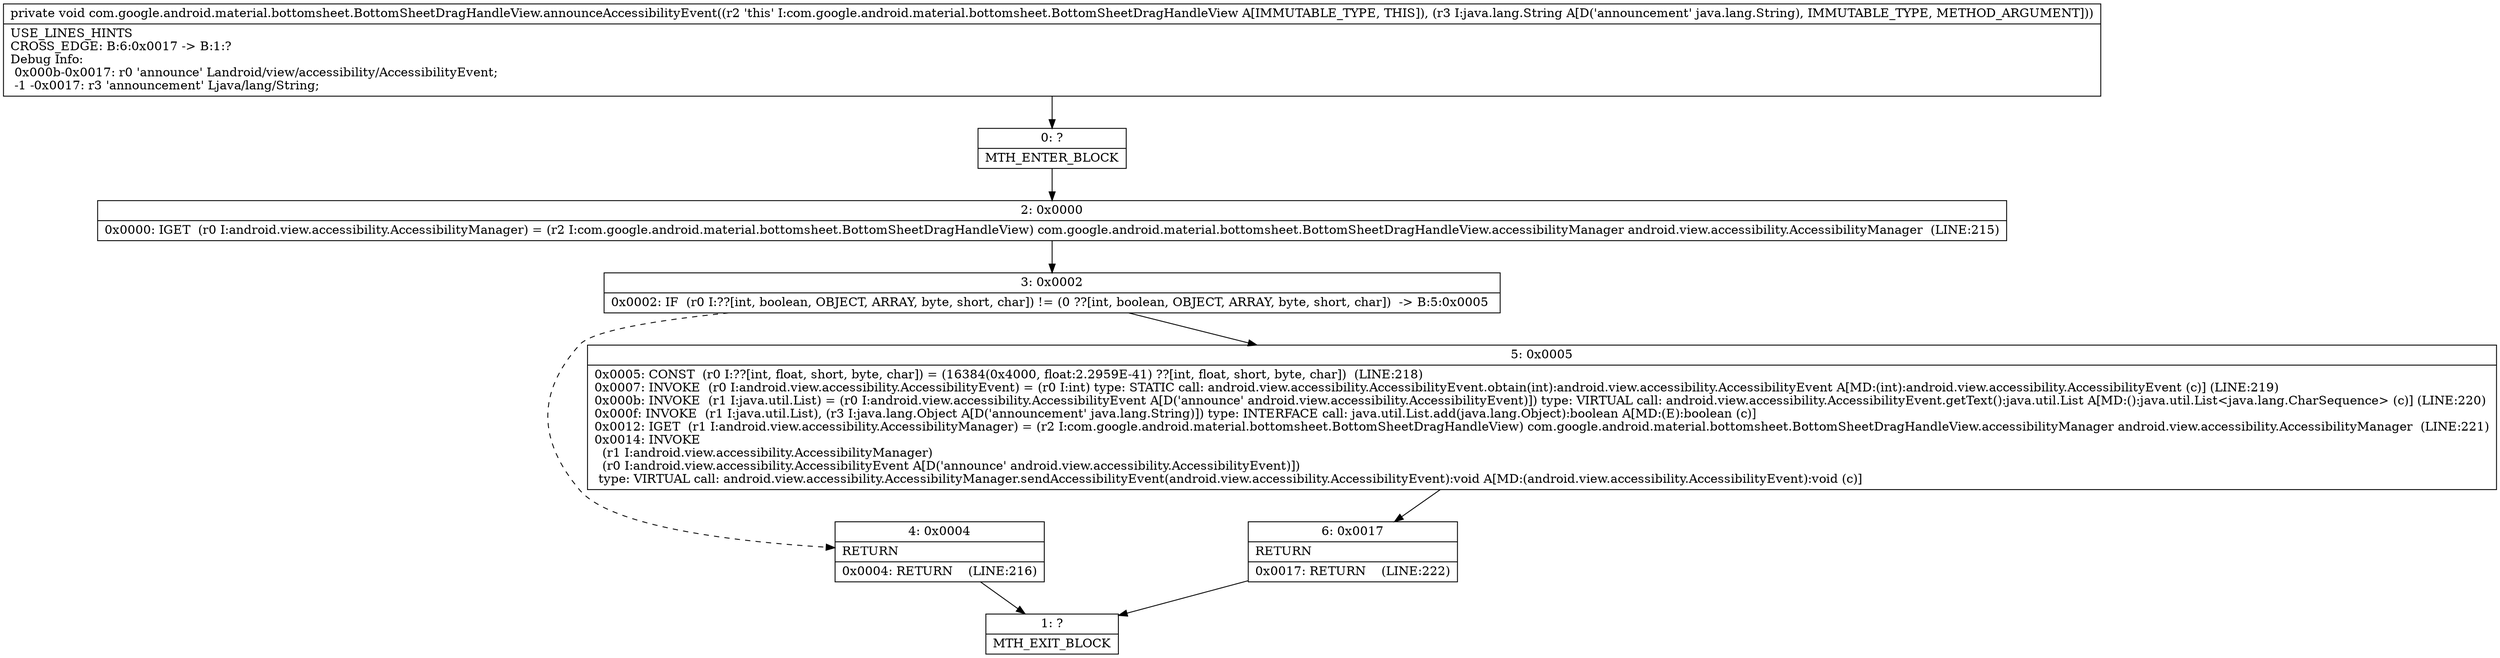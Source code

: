 digraph "CFG forcom.google.android.material.bottomsheet.BottomSheetDragHandleView.announceAccessibilityEvent(Ljava\/lang\/String;)V" {
Node_0 [shape=record,label="{0\:\ ?|MTH_ENTER_BLOCK\l}"];
Node_2 [shape=record,label="{2\:\ 0x0000|0x0000: IGET  (r0 I:android.view.accessibility.AccessibilityManager) = (r2 I:com.google.android.material.bottomsheet.BottomSheetDragHandleView) com.google.android.material.bottomsheet.BottomSheetDragHandleView.accessibilityManager android.view.accessibility.AccessibilityManager  (LINE:215)\l}"];
Node_3 [shape=record,label="{3\:\ 0x0002|0x0002: IF  (r0 I:??[int, boolean, OBJECT, ARRAY, byte, short, char]) != (0 ??[int, boolean, OBJECT, ARRAY, byte, short, char])  \-\> B:5:0x0005 \l}"];
Node_4 [shape=record,label="{4\:\ 0x0004|RETURN\l|0x0004: RETURN    (LINE:216)\l}"];
Node_1 [shape=record,label="{1\:\ ?|MTH_EXIT_BLOCK\l}"];
Node_5 [shape=record,label="{5\:\ 0x0005|0x0005: CONST  (r0 I:??[int, float, short, byte, char]) = (16384(0x4000, float:2.2959E\-41) ??[int, float, short, byte, char])  (LINE:218)\l0x0007: INVOKE  (r0 I:android.view.accessibility.AccessibilityEvent) = (r0 I:int) type: STATIC call: android.view.accessibility.AccessibilityEvent.obtain(int):android.view.accessibility.AccessibilityEvent A[MD:(int):android.view.accessibility.AccessibilityEvent (c)] (LINE:219)\l0x000b: INVOKE  (r1 I:java.util.List) = (r0 I:android.view.accessibility.AccessibilityEvent A[D('announce' android.view.accessibility.AccessibilityEvent)]) type: VIRTUAL call: android.view.accessibility.AccessibilityEvent.getText():java.util.List A[MD:():java.util.List\<java.lang.CharSequence\> (c)] (LINE:220)\l0x000f: INVOKE  (r1 I:java.util.List), (r3 I:java.lang.Object A[D('announcement' java.lang.String)]) type: INTERFACE call: java.util.List.add(java.lang.Object):boolean A[MD:(E):boolean (c)]\l0x0012: IGET  (r1 I:android.view.accessibility.AccessibilityManager) = (r2 I:com.google.android.material.bottomsheet.BottomSheetDragHandleView) com.google.android.material.bottomsheet.BottomSheetDragHandleView.accessibilityManager android.view.accessibility.AccessibilityManager  (LINE:221)\l0x0014: INVOKE  \l  (r1 I:android.view.accessibility.AccessibilityManager)\l  (r0 I:android.view.accessibility.AccessibilityEvent A[D('announce' android.view.accessibility.AccessibilityEvent)])\l type: VIRTUAL call: android.view.accessibility.AccessibilityManager.sendAccessibilityEvent(android.view.accessibility.AccessibilityEvent):void A[MD:(android.view.accessibility.AccessibilityEvent):void (c)]\l}"];
Node_6 [shape=record,label="{6\:\ 0x0017|RETURN\l|0x0017: RETURN    (LINE:222)\l}"];
MethodNode[shape=record,label="{private void com.google.android.material.bottomsheet.BottomSheetDragHandleView.announceAccessibilityEvent((r2 'this' I:com.google.android.material.bottomsheet.BottomSheetDragHandleView A[IMMUTABLE_TYPE, THIS]), (r3 I:java.lang.String A[D('announcement' java.lang.String), IMMUTABLE_TYPE, METHOD_ARGUMENT]))  | USE_LINES_HINTS\lCROSS_EDGE: B:6:0x0017 \-\> B:1:?\lDebug Info:\l  0x000b\-0x0017: r0 'announce' Landroid\/view\/accessibility\/AccessibilityEvent;\l  \-1 \-0x0017: r3 'announcement' Ljava\/lang\/String;\l}"];
MethodNode -> Node_0;Node_0 -> Node_2;
Node_2 -> Node_3;
Node_3 -> Node_4[style=dashed];
Node_3 -> Node_5;
Node_4 -> Node_1;
Node_5 -> Node_6;
Node_6 -> Node_1;
}


